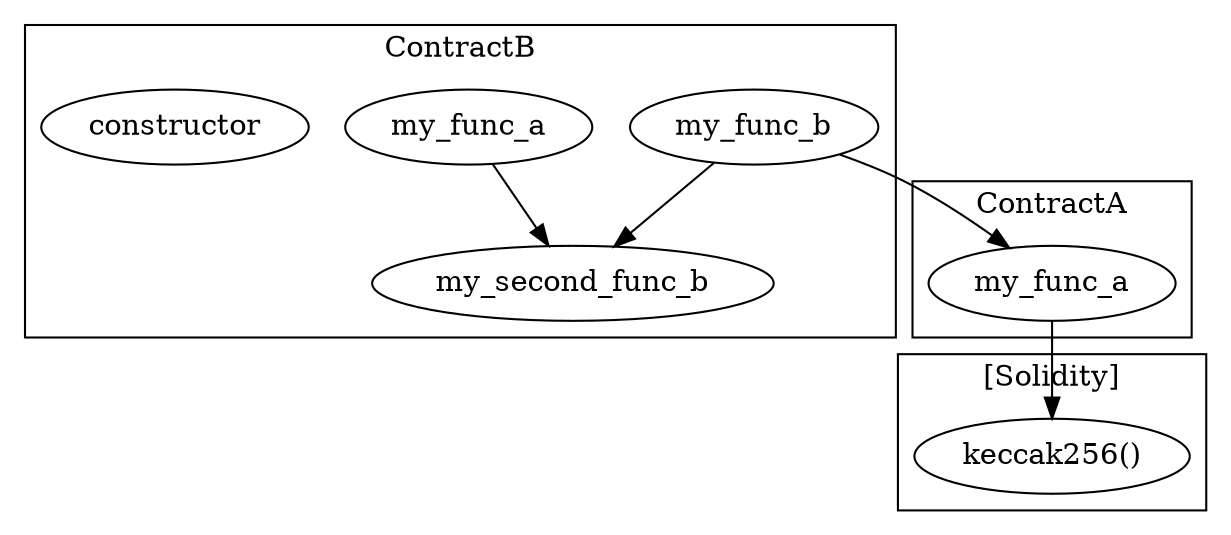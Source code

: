strict digraph {
subgraph cluster_9_ContractA {
label = "ContractA"
"9_my_func_a" [label="my_func_a"]
}
subgraph cluster_45_ContractB {
label = "ContractB"
"45_my_func_a" [label="my_func_a"]
"45_my_second_func_b" [label="my_second_func_b"]
"45_my_func_b" [label="my_func_b"]
"45_constructor" [label="constructor"]
"45_my_func_b" -> "45_my_second_func_b"
"45_my_func_a" -> "45_my_second_func_b"
}
subgraph cluster_solidity {
label = "[Solidity]"
"keccak256()" 
"9_my_func_a" -> "keccak256()"
}
"45_my_func_b" -> "9_my_func_a"
}